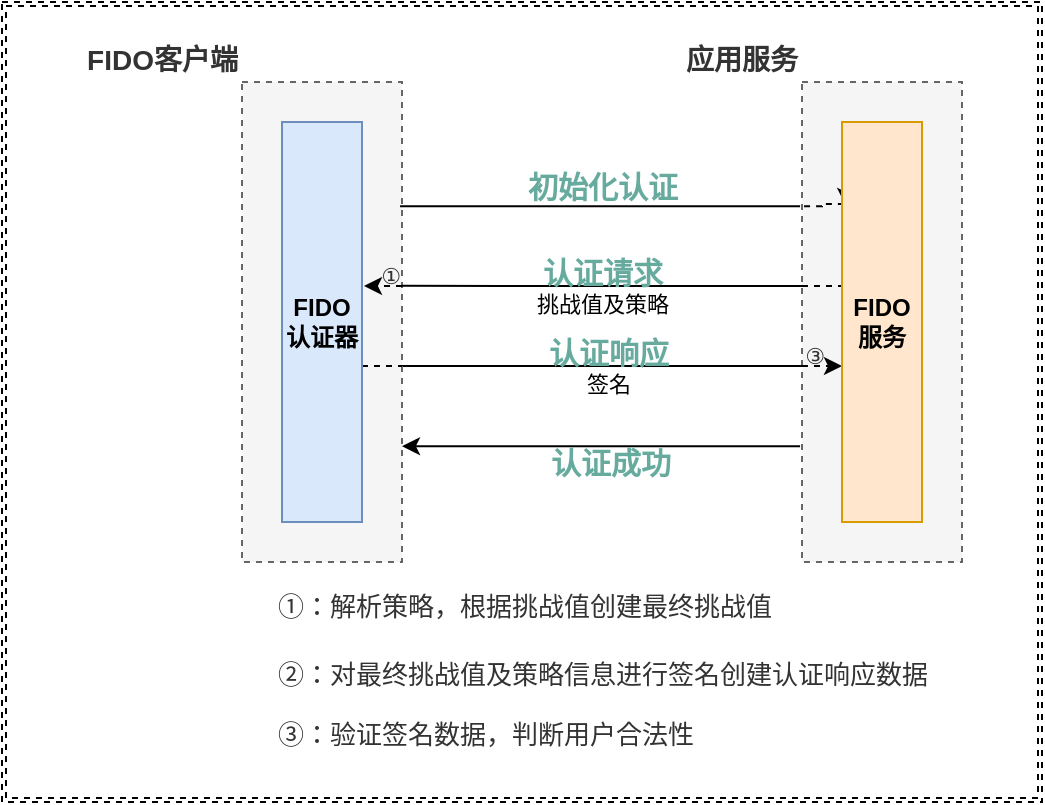 <mxfile version="14.7.0" type="github">
  <diagram id="LVIhMywnja3cj5HMGz6J" name="Page-1">
    <mxGraphModel dx="946" dy="538" grid="1" gridSize="10" guides="1" tooltips="1" connect="1" arrows="1" fold="1" page="1" pageScale="1" pageWidth="827" pageHeight="1169" math="0" shadow="0">
      <root>
        <mxCell id="0" />
        <mxCell id="1" parent="0" />
        <mxCell id="lKzFzqkiR-P2Bk5W7pET-1" value="" style="shape=ext;double=1;rounded=0;whiteSpace=wrap;html=1;dashed=1;labelBackgroundColor=none;" vertex="1" parent="1">
          <mxGeometry x="50" y="50" width="520" height="400" as="geometry" />
        </mxCell>
        <mxCell id="lKzFzqkiR-P2Bk5W7pET-2" style="edgeStyle=orthogonalEdgeStyle;rounded=0;orthogonalLoop=1;jettySize=auto;html=1;entryX=1;entryY=0.667;entryDx=0;entryDy=0;entryPerimeter=0;endArrow=classic;endFill=1;exitX=-0.012;exitY=0.667;exitDx=0;exitDy=0;exitPerimeter=0;" edge="1" parent="1">
          <mxGeometry relative="1" as="geometry">
            <mxPoint x="449.04" y="272.08" as="sourcePoint" />
            <mxPoint x="250" y="272.08" as="targetPoint" />
          </mxGeometry>
        </mxCell>
        <mxCell id="lKzFzqkiR-P2Bk5W7pET-3" value="&lt;font color=&quot;#67ab9f&quot;&gt;&lt;span style=&quot;font-size: 15px&quot;&gt;&lt;b&gt;认证成功&lt;/b&gt;&lt;/span&gt;&lt;/font&gt;" style="edgeLabel;html=1;align=center;verticalAlign=middle;resizable=0;points=[];labelBackgroundColor=none;" vertex="1" connectable="0" parent="lKzFzqkiR-P2Bk5W7pET-2">
          <mxGeometry x="-0.045" y="-2" relative="1" as="geometry">
            <mxPoint y="10" as="offset" />
          </mxGeometry>
        </mxCell>
        <mxCell id="lKzFzqkiR-P2Bk5W7pET-4" value="&lt;b&gt;&lt;font style=&quot;font-size: 14px&quot;&gt;应用服务&lt;/font&gt;&lt;/b&gt;" style="rounded=0;whiteSpace=wrap;html=1;labelPosition=left;verticalLabelPosition=top;align=right;verticalAlign=bottom;dashed=1;fillColor=#f5f5f5;strokeColor=#666666;fontColor=#333333;" vertex="1" parent="1">
          <mxGeometry x="450" y="90" width="80" height="240" as="geometry" />
        </mxCell>
        <mxCell id="lKzFzqkiR-P2Bk5W7pET-5" value="&lt;h1 style=&quot;margin: 0px ; padding: 0px ; font-stretch: normal ; line-height: 26px ; font-family: &amp;#34;pingfang sc&amp;#34; , &amp;#34;lantinghei sc&amp;#34; , &amp;#34;microsoft yahei&amp;#34; , &amp;#34;arial&amp;#34; , , sans-serif , &amp;#34;tahoma&amp;#34; ; word-break: break-all ; position: relative ; color: rgb(51 , 51 , 51)&quot;&gt;&lt;span class=&quot;ask-title&quot; style=&quot;display: inline ; line-height: 34px ; font-weight: 400 ; overflow: hidden ; vertical-align: middle&quot;&gt;&lt;font style=&quot;font-size: 11px&quot;&gt;②&lt;/font&gt;&lt;/span&gt;&lt;/h1&gt;" style="text;html=1;align=center;verticalAlign=middle;resizable=0;points=[];autosize=1;strokeColor=none;" vertex="1" parent="1">
          <mxGeometry x="229" y="204" width="30" height="40" as="geometry" />
        </mxCell>
        <mxCell id="lKzFzqkiR-P2Bk5W7pET-6" style="edgeStyle=orthogonalEdgeStyle;rounded=0;orthogonalLoop=1;jettySize=auto;html=1;entryX=0;entryY=0.5;entryDx=0;entryDy=0;endArrow=none;endFill=0;" edge="1" parent="1">
          <mxGeometry relative="1" as="geometry">
            <mxPoint x="250" y="232" as="sourcePoint" />
            <mxPoint x="450" y="232" as="targetPoint" />
          </mxGeometry>
        </mxCell>
        <mxCell id="lKzFzqkiR-P2Bk5W7pET-7" value="&lt;b&gt;&lt;font color=&quot;#67ab9f&quot; style=&quot;font-size: 15px&quot;&gt;认证响应&lt;/font&gt;&lt;/b&gt;&lt;br&gt;签名" style="edgeLabel;html=1;align=center;verticalAlign=middle;resizable=0;points=[];labelBackgroundColor=none;" vertex="1" connectable="0" parent="lKzFzqkiR-P2Bk5W7pET-6">
          <mxGeometry x="0.03" y="1" relative="1" as="geometry">
            <mxPoint y="1" as="offset" />
          </mxGeometry>
        </mxCell>
        <mxCell id="lKzFzqkiR-P2Bk5W7pET-8" value="&lt;b&gt;&lt;font style=&quot;font-size: 14px&quot;&gt;FIDO客户端&lt;/font&gt;&lt;/b&gt;" style="rounded=0;whiteSpace=wrap;html=1;labelPosition=left;verticalLabelPosition=top;align=right;verticalAlign=bottom;dashed=1;fillColor=#f5f5f5;strokeColor=#666666;fontColor=#333333;" vertex="1" parent="1">
          <mxGeometry x="170" y="90" width="80" height="240" as="geometry" />
        </mxCell>
        <mxCell id="lKzFzqkiR-P2Bk5W7pET-9" style="edgeStyle=orthogonalEdgeStyle;rounded=0;orthogonalLoop=1;jettySize=auto;html=1;entryX=1.025;entryY=0.3;entryDx=0;entryDy=0;entryPerimeter=0;dashed=1;endArrow=classic;endFill=1;" edge="1" parent="1">
          <mxGeometry relative="1" as="geometry">
            <mxPoint x="250" y="192" as="sourcePoint" />
            <mxPoint x="231" y="192" as="targetPoint" />
          </mxGeometry>
        </mxCell>
        <mxCell id="lKzFzqkiR-P2Bk5W7pET-10" style="edgeStyle=orthogonalEdgeStyle;rounded=0;orthogonalLoop=1;jettySize=auto;html=1;entryX=0;entryY=0.5;entryDx=0;entryDy=0;endArrow=classic;endFill=1;exitX=0;exitY=0.5;exitDx=0;exitDy=0;dashed=1;" edge="1" parent="1">
          <mxGeometry relative="1" as="geometry">
            <mxPoint x="450" y="232" as="sourcePoint" />
            <mxPoint x="470" y="232" as="targetPoint" />
            <Array as="points">
              <mxPoint x="460" y="232" />
              <mxPoint x="460" y="232" />
            </Array>
          </mxGeometry>
        </mxCell>
        <mxCell id="lKzFzqkiR-P2Bk5W7pET-11" style="edgeStyle=orthogonalEdgeStyle;rounded=0;orthogonalLoop=1;jettySize=auto;html=1;entryX=-0.012;entryY=0.167;entryDx=0;entryDy=0;entryPerimeter=0;exitX=0.988;exitY=0.167;exitDx=0;exitDy=0;exitPerimeter=0;endArrow=none;endFill=0;" edge="1" parent="1">
          <mxGeometry relative="1" as="geometry">
            <mxPoint x="249.04" y="152.08" as="sourcePoint" />
            <mxPoint x="449.04" y="152.08" as="targetPoint" />
          </mxGeometry>
        </mxCell>
        <mxCell id="lKzFzqkiR-P2Bk5W7pET-12" value="&lt;font color=&quot;#67ab9f&quot; style=&quot;font-size: 15px&quot;&gt;&lt;b&gt;初始化认证&lt;/b&gt;&lt;/font&gt;" style="edgeLabel;html=1;align=center;verticalAlign=middle;resizable=0;points=[];labelBackgroundColor=none;" vertex="1" connectable="0" parent="lKzFzqkiR-P2Bk5W7pET-11">
          <mxGeometry x="-0.14" relative="1" as="geometry">
            <mxPoint x="15" y="-10" as="offset" />
          </mxGeometry>
        </mxCell>
        <mxCell id="lKzFzqkiR-P2Bk5W7pET-13" style="edgeStyle=orthogonalEdgeStyle;rounded=0;orthogonalLoop=1;jettySize=auto;html=1;entryX=1;entryY=0.5;entryDx=0;entryDy=0;dashed=1;endArrow=none;endFill=0;" edge="1" parent="1">
          <mxGeometry relative="1" as="geometry">
            <mxPoint x="230" y="232" as="sourcePoint" />
            <mxPoint x="250" y="232" as="targetPoint" />
            <Array as="points">
              <mxPoint x="240" y="232" />
              <mxPoint x="240" y="232" />
            </Array>
          </mxGeometry>
        </mxCell>
        <mxCell id="lKzFzqkiR-P2Bk5W7pET-14" value="&lt;b&gt;FIDO认证器&lt;/b&gt;" style="rounded=0;whiteSpace=wrap;html=1;fillColor=#dae8fc;strokeColor=#6c8ebf;" vertex="1" parent="1">
          <mxGeometry x="190" y="110" width="40" height="200" as="geometry" />
        </mxCell>
        <mxCell id="lKzFzqkiR-P2Bk5W7pET-15" style="edgeStyle=orthogonalEdgeStyle;rounded=0;orthogonalLoop=1;jettySize=auto;html=1;dashed=1;endArrow=classic;endFill=1;exitX=0.013;exitY=0.167;exitDx=0;exitDy=0;exitPerimeter=0;entryX=0.05;entryY=0.1;entryDx=0;entryDy=0;entryPerimeter=0;" edge="1" parent="1">
          <mxGeometry relative="1" as="geometry">
            <mxPoint x="451.04" y="152.08" as="sourcePoint" />
            <mxPoint x="472" y="152" as="targetPoint" />
            <Array as="points">
              <mxPoint x="460" y="152" />
              <mxPoint x="460" y="151" />
            </Array>
          </mxGeometry>
        </mxCell>
        <mxCell id="lKzFzqkiR-P2Bk5W7pET-16" style="edgeStyle=orthogonalEdgeStyle;rounded=0;orthogonalLoop=1;jettySize=auto;html=1;entryX=1;entryY=0.333;entryDx=0;entryDy=0;entryPerimeter=0;endArrow=none;endFill=0;" edge="1" parent="1">
          <mxGeometry relative="1" as="geometry">
            <mxPoint x="450" y="192" as="sourcePoint" />
            <mxPoint x="250" y="191.92" as="targetPoint" />
            <Array as="points">
              <mxPoint x="300" y="192" />
              <mxPoint x="300" y="192" />
            </Array>
          </mxGeometry>
        </mxCell>
        <mxCell id="lKzFzqkiR-P2Bk5W7pET-17" value="&lt;b&gt;&lt;font color=&quot;#67ab9f&quot; style=&quot;font-size: 15px&quot;&gt;认证请求&lt;/font&gt;&lt;/b&gt;&lt;br&gt;挑战值及策略" style="edgeLabel;html=1;align=center;verticalAlign=middle;resizable=0;points=[];labelBackgroundColor=none;" vertex="1" connectable="0" parent="lKzFzqkiR-P2Bk5W7pET-16">
          <mxGeometry x="0.06" relative="1" as="geometry">
            <mxPoint x="6" as="offset" />
          </mxGeometry>
        </mxCell>
        <mxCell id="lKzFzqkiR-P2Bk5W7pET-18" style="edgeStyle=orthogonalEdgeStyle;rounded=0;orthogonalLoop=1;jettySize=auto;html=1;exitX=0.025;exitY=0.3;exitDx=0;exitDy=0;exitPerimeter=0;dashed=1;endArrow=none;endFill=0;" edge="1" parent="1">
          <mxGeometry relative="1" as="geometry">
            <mxPoint x="450" y="192" as="targetPoint" />
            <mxPoint x="471" y="192" as="sourcePoint" />
          </mxGeometry>
        </mxCell>
        <mxCell id="lKzFzqkiR-P2Bk5W7pET-19" value="&lt;b&gt;FIDO服务&lt;/b&gt;" style="rounded=0;whiteSpace=wrap;html=1;fillColor=#ffe6cc;strokeColor=#d79b00;" vertex="1" parent="1">
          <mxGeometry x="470" y="110" width="40" height="200" as="geometry" />
        </mxCell>
        <mxCell id="lKzFzqkiR-P2Bk5W7pET-20" value="&lt;h1 style=&quot;margin: 0px ; padding: 0px ; font-stretch: normal ; line-height: 26px ; font-family: &amp;#34;pingfang sc&amp;#34; , &amp;#34;lantinghei sc&amp;#34; , &amp;#34;microsoft yahei&amp;#34; , &amp;#34;arial&amp;#34; , , sans-serif , &amp;#34;tahoma&amp;#34; ; word-break: break-all ; position: relative ; color: rgb(51 , 51 , 51)&quot;&gt;&lt;span class=&quot;ask-title&quot; style=&quot;display: inline ; line-height: 34px ; font-weight: 400 ; overflow: hidden ; vertical-align: middle&quot;&gt;&lt;font style=&quot;font-size: 11px&quot;&gt;①&lt;/font&gt;&lt;/span&gt;&lt;/h1&gt;" style="text;html=1;align=center;verticalAlign=middle;resizable=0;points=[];autosize=1;strokeColor=none;" vertex="1" parent="1">
          <mxGeometry x="229" y="164" width="30" height="40" as="geometry" />
        </mxCell>
        <mxCell id="lKzFzqkiR-P2Bk5W7pET-21" value="&lt;h1 style=&quot;margin: 0px ; padding: 0px ; font-stretch: normal ; line-height: 26px ; font-family: &amp;#34;pingfang sc&amp;#34; , &amp;#34;lantinghei sc&amp;#34; , &amp;#34;microsoft yahei&amp;#34; , &amp;#34;arial&amp;#34; , , sans-serif , &amp;#34;tahoma&amp;#34; ; word-break: break-all ; position: relative ; color: rgb(51 , 51 , 51)&quot;&gt;&lt;span class=&quot;ask-title&quot; style=&quot;display: inline ; line-height: 34px ; font-weight: 400 ; overflow: hidden ; vertical-align: middle&quot;&gt;&lt;font style=&quot;font-size: 11px&quot;&gt;③&lt;/font&gt;&lt;/span&gt;&lt;/h1&gt;" style="text;html=1;align=center;verticalAlign=middle;resizable=0;points=[];autosize=1;strokeColor=none;" vertex="1" parent="1">
          <mxGeometry x="441" y="204" width="30" height="40" as="geometry" />
        </mxCell>
        <mxCell id="lKzFzqkiR-P2Bk5W7pET-22" value="&lt;h1 style=&quot;text-align: left ; margin: 0px ; padding: 0px ; font-stretch: normal ; line-height: 26px ; word-break: break-all ; position: relative ; color: rgb(51 , 51 , 51)&quot;&gt;&lt;span class=&quot;ask-title&quot; style=&quot;display: inline ; line-height: 34px ; font-weight: 400 ; overflow: hidden ; vertical-align: middle&quot;&gt;&lt;font style=&quot;font-size: 13px&quot;&gt;①：&lt;/font&gt;&lt;font style=&quot;font-size: 13px&quot;&gt;解析策略，根据挑战值创建最终挑战值&lt;/font&gt;&lt;/span&gt;&lt;/h1&gt;&lt;h1 style=&quot;text-align: left ; margin: 0px ; padding: 0px ; font-stretch: normal ; line-height: 26px ; word-break: break-all ; position: relative ; color: rgb(51 , 51 , 51) ; font-size: 13px&quot;&gt;&lt;span class=&quot;ask-title&quot; style=&quot;display: inline ; line-height: 34px ; font-weight: 400 ; overflow: hidden ; vertical-align: middle&quot;&gt;&lt;font style=&quot;font-size: 13px&quot;&gt;②：对最终挑战值及策略信息进行签名创建认证响应数据&lt;/font&gt;&lt;/span&gt;&lt;/h1&gt;&lt;h1 style=&quot;text-align: left ; margin: 0px ; padding: 0px ; font-stretch: normal ; line-height: 26px ; word-break: break-all ; position: relative ; color: rgb(51 , 51 , 51) ; font-size: 13px&quot;&gt;&lt;span style=&quot;font-weight: 400 ; text-align: center&quot;&gt;③：验证签名数据，判断用户合法性&lt;/span&gt;&lt;/h1&gt;" style="text;html=1;align=center;verticalAlign=middle;resizable=0;points=[];autosize=1;strokeColor=none;" vertex="1" parent="1">
          <mxGeometry x="180" y="330" width="340" height="100" as="geometry" />
        </mxCell>
      </root>
    </mxGraphModel>
  </diagram>
</mxfile>
